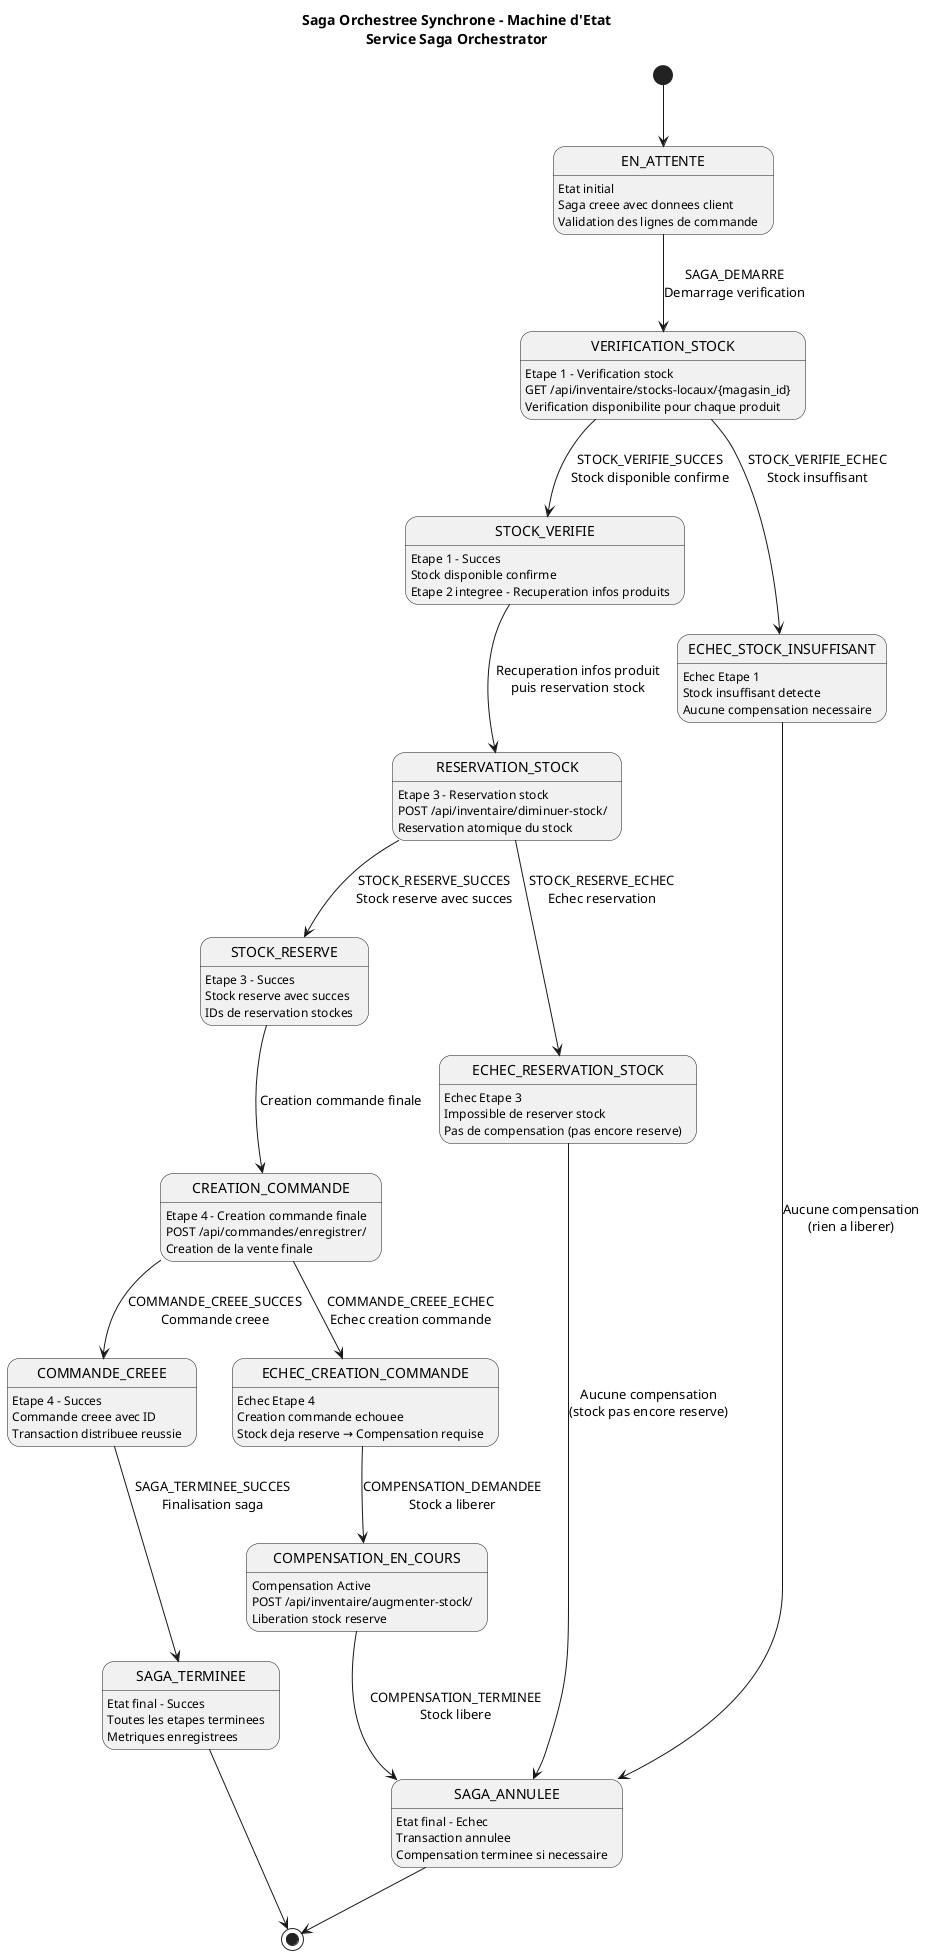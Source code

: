@startuml
title Saga Orchestree Synchrone - Machine d'Etat\nService Saga Orchestrator

[*] --> EN_ATTENTE

state EN_ATTENTE {
  EN_ATTENTE : Etat initial
  EN_ATTENTE : Saga creee avec donnees client
  EN_ATTENTE : Validation des lignes de commande
}

state VERIFICATION_STOCK {
  VERIFICATION_STOCK : Etape 1 - Verification stock
  VERIFICATION_STOCK : GET /api/inventaire/stocks-locaux/{magasin_id}
  VERIFICATION_STOCK : Verification disponibilite pour chaque produit
}

state STOCK_VERIFIE {
  STOCK_VERIFIE : Etape 1 - Succes
  STOCK_VERIFIE : Stock disponible confirme
  STOCK_VERIFIE : Etape 2 integree - Recuperation infos produits
}

state RESERVATION_STOCK {
  RESERVATION_STOCK : Etape 3 - Reservation stock
  RESERVATION_STOCK : POST /api/inventaire/diminuer-stock/
  RESERVATION_STOCK : Reservation atomique du stock
}

state STOCK_RESERVE {
  STOCK_RESERVE : Etape 3 - Succes
  STOCK_RESERVE : Stock reserve avec succes
  STOCK_RESERVE : IDs de reservation stockes
}

state CREATION_COMMANDE {
  CREATION_COMMANDE : Etape 4 - Creation commande finale
  CREATION_COMMANDE : POST /api/commandes/enregistrer/
  CREATION_COMMANDE : Creation de la vente finale
}

state COMMANDE_CREEE {
  COMMANDE_CREEE : Etape 4 - Succes
  COMMANDE_CREEE : Commande creee avec ID
  COMMANDE_CREEE : Transaction distribuee reussie
}

state SAGA_TERMINEE {
  SAGA_TERMINEE : Etat final - Succes
  SAGA_TERMINEE : Toutes les etapes terminees
  SAGA_TERMINEE : Metriques enregistrees
}

state ECHEC_STOCK_INSUFFISANT {
  ECHEC_STOCK_INSUFFISANT : Echec Etape 1
  ECHEC_STOCK_INSUFFISANT : Stock insuffisant detecte
  ECHEC_STOCK_INSUFFISANT : Aucune compensation necessaire
}

state ECHEC_RESERVATION_STOCK {
  ECHEC_RESERVATION_STOCK : Echec Etape 3
  ECHEC_RESERVATION_STOCK : Impossible de reserver stock
  ECHEC_RESERVATION_STOCK : Pas de compensation (pas encore reserve)
}

state ECHEC_CREATION_COMMANDE {
  ECHEC_CREATION_COMMANDE : Echec Etape 4
  ECHEC_CREATION_COMMANDE : Creation commande echouee
  ECHEC_CREATION_COMMANDE : Stock deja reserve → Compensation requise
}

state COMPENSATION_EN_COURS {
  COMPENSATION_EN_COURS : Compensation Active
  COMPENSATION_EN_COURS : POST /api/inventaire/augmenter-stock/
  COMPENSATION_EN_COURS : Liberation stock reserve
}

state SAGA_ANNULEE {
  SAGA_ANNULEE : Etat final - Echec
  SAGA_ANNULEE : Transaction annulee
  SAGA_ANNULEE : Compensation terminee si necessaire
}

EN_ATTENTE --> VERIFICATION_STOCK : SAGA_DEMARRE\nDemarrage verification

VERIFICATION_STOCK --> STOCK_VERIFIE : STOCK_VERIFIE_SUCCES\nStock disponible confirme

STOCK_VERIFIE --> RESERVATION_STOCK : Recuperation infos produit\npuis reservation stock

RESERVATION_STOCK --> STOCK_RESERVE : STOCK_RESERVE_SUCCES\nStock reserve avec succes

STOCK_RESERVE --> CREATION_COMMANDE : Creation commande finale

CREATION_COMMANDE --> COMMANDE_CREEE : COMMANDE_CREEE_SUCCES\nCommande creee

COMMANDE_CREEE --> SAGA_TERMINEE : SAGA_TERMINEE_SUCCES\nFinalisation saga

VERIFICATION_STOCK --> ECHEC_STOCK_INSUFFISANT : STOCK_VERIFIE_ECHEC\nStock insuffisant

RESERVATION_STOCK --> ECHEC_RESERVATION_STOCK : STOCK_RESERVE_ECHEC\nEchec reservation

CREATION_COMMANDE --> ECHEC_CREATION_COMMANDE : COMMANDE_CREEE_ECHEC\nEchec creation commande

ECHEC_STOCK_INSUFFISANT --> SAGA_ANNULEE : Aucune compensation\n(rien a liberer)

ECHEC_RESERVATION_STOCK --> SAGA_ANNULEE : Aucune compensation\n(stock pas encore reserve)

ECHEC_CREATION_COMMANDE --> COMPENSATION_EN_COURS : COMPENSATION_DEMANDEE\nStock a liberer

COMPENSATION_EN_COURS --> SAGA_ANNULEE : COMPENSATION_TERMINEE\nStock libere

SAGA_TERMINEE --> [*]
SAGA_ANNULEE --> [*]

@enduml